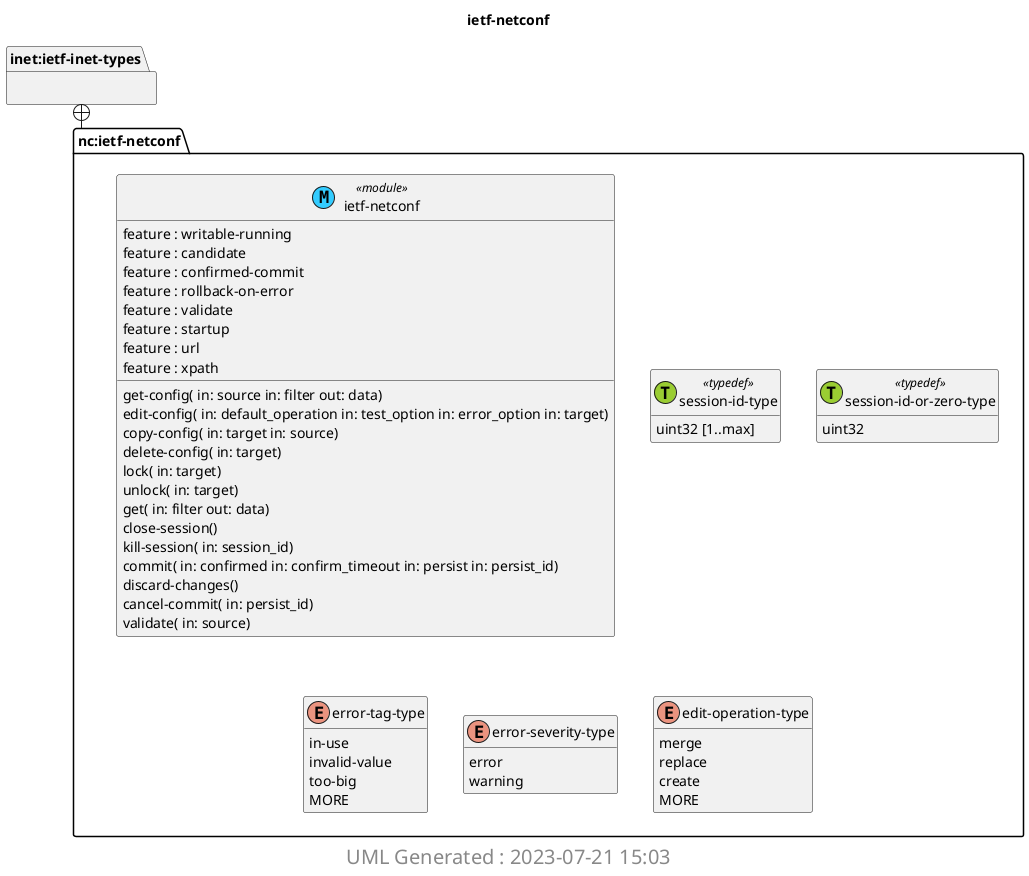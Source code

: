 'Download plantuml from http://plantuml.sourceforge.net/ 
'Generate png with java -jar plantuml.jar <file> 
'Output in img/<module>.png 
'If Java spits out memory error increase heap size with java -Xmx1024m  -jar plantuml.jar <file> 
@startuml img/ietf-netconf.png 
hide empty fields 
hide empty methods 
hide <<case>> circle
hide <<augment>> circle
hide <<choice>> circle
hide <<leafref>> stereotype
hide <<leafref>> circle
page 1x1 
Title ietf-netconf 
package "inet:ietf-inet-types" as inet_ietf_inet_types { 
} 
package "nc:ietf-netconf" as nc_ietf_netconf { 
} 
package "nc:ietf-netconf" as nc_ietf_netconf { 
class "ietf-netconf" as ietf_netconf << (M, #33CCFF) module>> 
ietf_netconf : feature : writable-running 
ietf_netconf : feature : candidate 
ietf_netconf : feature : confirmed-commit 
ietf_netconf : feature : rollback-on-error 
ietf_netconf : feature : validate 
ietf_netconf : feature : startup 
ietf_netconf : feature : url 
ietf_netconf : feature : xpath 
class "session-id-type" as session_id_type << (T, YellowGreen) typedef>>
session_id_type : uint32 [1..max]
class "session-id-or-zero-type" as session_id_or_zero_type << (T, YellowGreen) typedef>>
session_id_or_zero_type : uint32
enum "error-tag-type" as ietf_netconf_I_error_tag_type {
in-use
invalid-value
too-big
MORE
}
enum "error-severity-type" as ietf_netconf_I_error_severity_type {
error
warning
}
enum "edit-operation-type" as ietf_netconf_I_edit_operation_type {
merge
replace
create
MORE
}
ietf_netconf : get-config( in: source in: filter out: data)
ietf_netconf : edit-config( in: default_operation in: test_option in: error_option in: target)
ietf_netconf : copy-config( in: target in: source)
ietf_netconf : delete-config( in: target)
ietf_netconf : lock( in: target)
ietf_netconf : unlock( in: target)
ietf_netconf : get( in: filter out: data)
ietf_netconf : close-session()
ietf_netconf : kill-session( in: session_id)
ietf_netconf : commit( in: confirmed in: confirm_timeout in: persist in: persist_id)
ietf_netconf : discard-changes()
ietf_netconf : cancel-commit( in: persist_id)
ietf_netconf : validate( in: source)
} 

inet_ietf_inet_types +-- nc_ietf_netconf
center footer
 <size:20> UML Generated : 2023-07-21 15:03 </size>
 endfooter 
@enduml 
